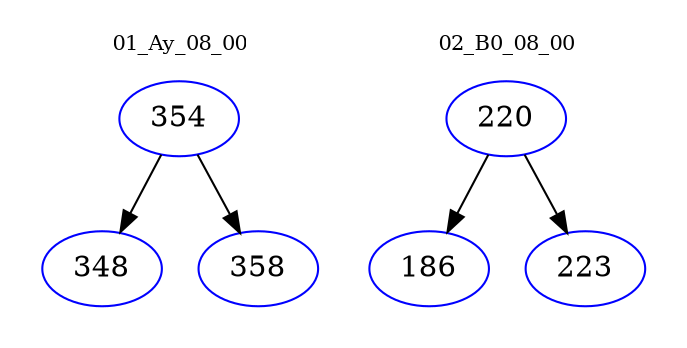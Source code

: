 digraph{
subgraph cluster_0 {
color = white
label = "01_Ay_08_00";
fontsize=10;
T0_354 [label="354", color="blue"]
T0_354 -> T0_348 [color="black"]
T0_348 [label="348", color="blue"]
T0_354 -> T0_358 [color="black"]
T0_358 [label="358", color="blue"]
}
subgraph cluster_1 {
color = white
label = "02_B0_08_00";
fontsize=10;
T1_220 [label="220", color="blue"]
T1_220 -> T1_186 [color="black"]
T1_186 [label="186", color="blue"]
T1_220 -> T1_223 [color="black"]
T1_223 [label="223", color="blue"]
}
}
